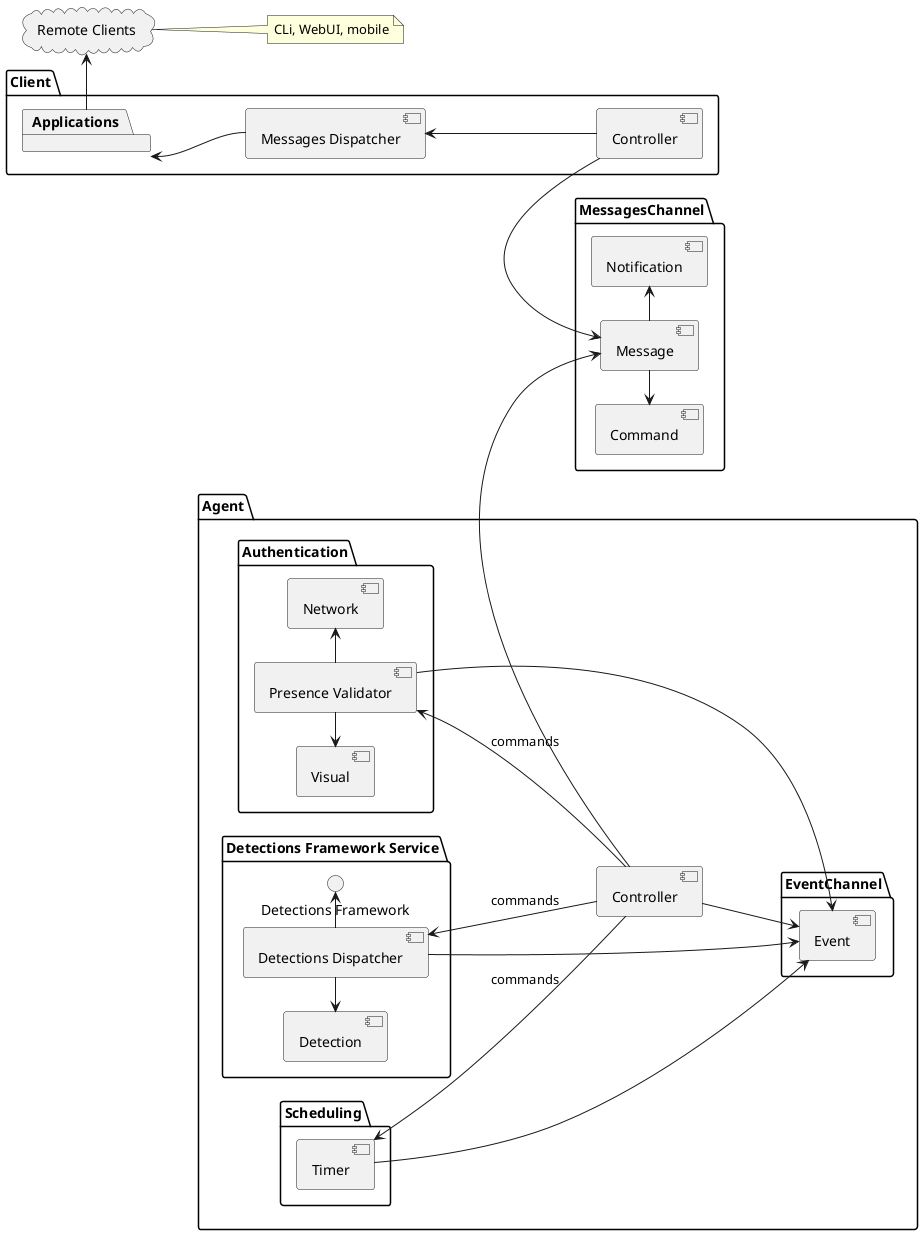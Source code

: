 @startuml
'https://plantuml.com/component-diagram

left to right direction

package "Agent" {
    [Controller] as Agent_Controller
    package "Authentication" {
      [Presence Validator]
      [Network]
      [Visual]
    }

    package "Detections Framework Service" {
      () "Detections Framework" as DF
      [Detections Dispatcher] -> DF
      [Detection] <- [Detections Dispatcher]
    }


    package EventChannel {
      Agent_Controller --> [Event]
      [Presence Validator] -> [Event]
      [Detections Dispatcher] --> [Event]
    }

    package "Scheduling" {
      [Timer] -> [Event]
    }

}

package "Client" {
    [Controller] as Client_Controller
    [Messages Dispatcher] <-- Client_Controller

    package [Applications] {
    }
}

package MessagesChannel {
    [Command] <- [Message]
    [Message]
    [Message] -> [Notification]
}


cloud "Remote Clients" {
}

[Applications] <-- [Messages Dispatcher]
[Applications] -> "Remote Clients"
Client_Controller -> [Message]
Agent_Controller -> [Message]

[Detections Dispatcher] <-- Agent_Controller : commands
[Presence Validator] <-- Agent_Controller : commands
[Timer] <-- Agent_Controller : commands

[Presence Validator] -> [Network]
[Visual] <- [Presence Validator]

note right of "Remote Clients": CLi, WebUI, mobile
@enduml